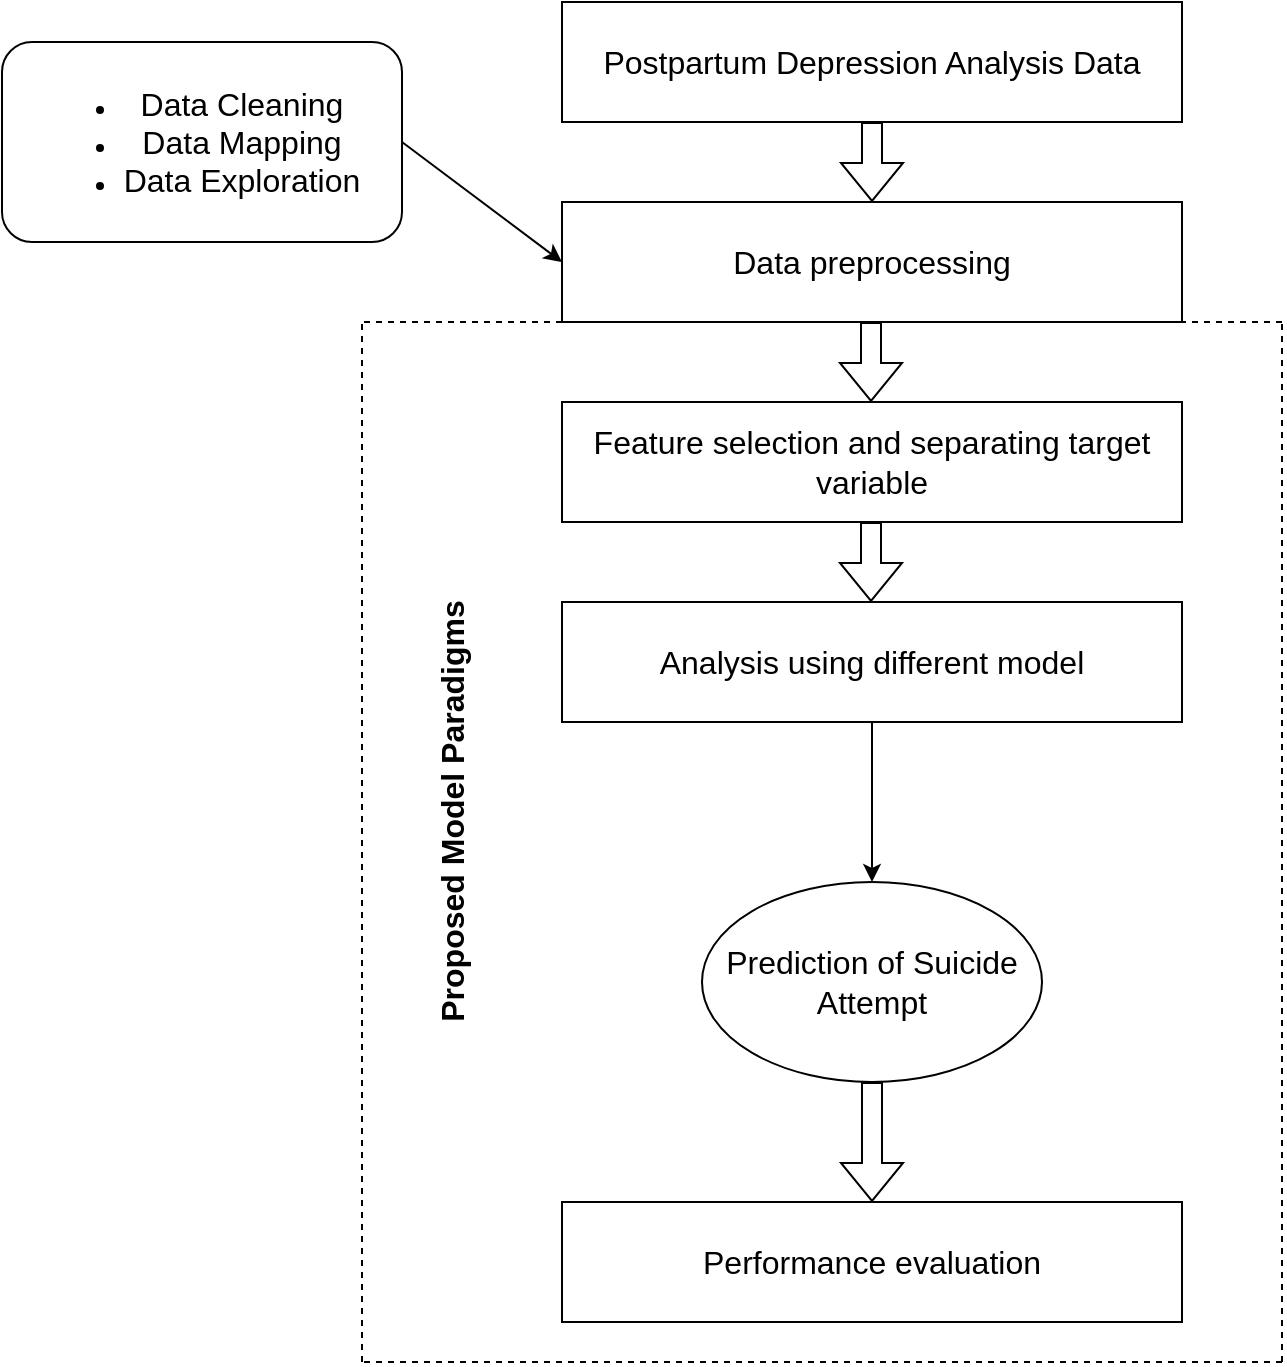 <mxfile version="24.6.5" type="device">
  <diagram name="Page-1" id="wR6ZHstSn_aNotOZ4V6f">
    <mxGraphModel dx="1500" dy="796" grid="1" gridSize="10" guides="1" tooltips="1" connect="1" arrows="1" fold="1" page="1" pageScale="1" pageWidth="850" pageHeight="1100" math="0" shadow="0">
      <root>
        <mxCell id="0" />
        <mxCell id="1" parent="0" />
        <mxCell id="anQrSzxMyg6n89FaQcpy-1" value="&lt;font style=&quot;font-size: 16px;&quot;&gt;Postpartum Depression Analysis Data&lt;/font&gt;" style="rounded=0;whiteSpace=wrap;html=1;" parent="1" vertex="1">
          <mxGeometry x="360" y="160" width="310" height="60" as="geometry" />
        </mxCell>
        <mxCell id="anQrSzxMyg6n89FaQcpy-2" value="&lt;font style=&quot;font-size: 16px;&quot;&gt;Data preprocessing&lt;/font&gt;" style="rounded=0;whiteSpace=wrap;html=1;" parent="1" vertex="1">
          <mxGeometry x="360" y="260" width="310" height="60" as="geometry" />
        </mxCell>
        <mxCell id="anQrSzxMyg6n89FaQcpy-3" value="&lt;font style=&quot;font-size: 16px;&quot;&gt;Feature selection and separating target variable&lt;/font&gt;" style="rounded=0;whiteSpace=wrap;html=1;" parent="1" vertex="1">
          <mxGeometry x="360" y="360" width="310" height="60" as="geometry" />
        </mxCell>
        <mxCell id="anQrSzxMyg6n89FaQcpy-5" value="&lt;font style=&quot;font-size: 16px;&quot;&gt;Analysis using different model&lt;/font&gt;" style="rounded=0;whiteSpace=wrap;html=1;" parent="1" vertex="1">
          <mxGeometry x="360" y="460" width="310" height="60" as="geometry" />
        </mxCell>
        <mxCell id="anQrSzxMyg6n89FaQcpy-6" value="&lt;font style=&quot;font-size: 16px;&quot;&gt;Performance evaluation&lt;/font&gt;" style="rounded=0;whiteSpace=wrap;html=1;" parent="1" vertex="1">
          <mxGeometry x="360" y="760" width="310" height="60" as="geometry" />
        </mxCell>
        <mxCell id="anQrSzxMyg6n89FaQcpy-7" value="&lt;ul&gt;&lt;li&gt;&lt;span style=&quot;font-size: 16px;&quot;&gt;Data Cleaning&lt;/span&gt;&lt;/li&gt;&lt;li&gt;&lt;span style=&quot;font-size: 16px;&quot;&gt;Data Mapping&lt;/span&gt;&lt;/li&gt;&lt;li&gt;&lt;span style=&quot;font-size: 16px;&quot;&gt;Data Exploration&lt;/span&gt;&lt;/li&gt;&lt;/ul&gt;" style="rounded=1;whiteSpace=wrap;html=1;align=center;" parent="1" vertex="1">
          <mxGeometry x="80" y="180" width="200" height="100" as="geometry" />
        </mxCell>
        <mxCell id="anQrSzxMyg6n89FaQcpy-9" value="" style="endArrow=classic;html=1;rounded=0;entryX=0;entryY=0.5;entryDx=0;entryDy=0;exitX=1;exitY=0.5;exitDx=0;exitDy=0;" parent="1" source="anQrSzxMyg6n89FaQcpy-7" target="anQrSzxMyg6n89FaQcpy-2" edge="1">
          <mxGeometry width="50" height="50" relative="1" as="geometry">
            <mxPoint x="180" y="420" as="sourcePoint" />
            <mxPoint x="230" y="370" as="targetPoint" />
          </mxGeometry>
        </mxCell>
        <mxCell id="anQrSzxMyg6n89FaQcpy-10" value="&lt;font style=&quot;font-size: 16px;&quot;&gt;Prediction of Suicide Attempt&lt;/font&gt;" style="ellipse;whiteSpace=wrap;html=1;" parent="1" vertex="1">
          <mxGeometry x="430" y="600" width="170" height="100" as="geometry" />
        </mxCell>
        <mxCell id="anQrSzxMyg6n89FaQcpy-12" value="" style="endArrow=classic;html=1;rounded=0;exitX=0.5;exitY=1;exitDx=0;exitDy=0;entryX=0.5;entryY=0;entryDx=0;entryDy=0;" parent="1" source="anQrSzxMyg6n89FaQcpy-5" target="anQrSzxMyg6n89FaQcpy-10" edge="1">
          <mxGeometry width="50" height="50" relative="1" as="geometry">
            <mxPoint x="400" y="610" as="sourcePoint" />
            <mxPoint x="470" y="580" as="targetPoint" />
          </mxGeometry>
        </mxCell>
        <mxCell id="anQrSzxMyg6n89FaQcpy-14" value="" style="shape=flexArrow;endArrow=classic;html=1;rounded=0;exitX=0.5;exitY=1;exitDx=0;exitDy=0;entryX=0.5;entryY=0;entryDx=0;entryDy=0;" parent="1" source="anQrSzxMyg6n89FaQcpy-10" target="anQrSzxMyg6n89FaQcpy-6" edge="1">
          <mxGeometry width="50" height="50" relative="1" as="geometry">
            <mxPoint x="400" y="780" as="sourcePoint" />
            <mxPoint x="250" y="720" as="targetPoint" />
          </mxGeometry>
        </mxCell>
        <mxCell id="anQrSzxMyg6n89FaQcpy-18" value="" style="endArrow=none;dashed=1;html=1;rounded=0;" parent="1" edge="1">
          <mxGeometry width="50" height="50" relative="1" as="geometry">
            <mxPoint x="260" y="840" as="sourcePoint" />
            <mxPoint x="260" y="320" as="targetPoint" />
          </mxGeometry>
        </mxCell>
        <mxCell id="anQrSzxMyg6n89FaQcpy-19" value="" style="endArrow=none;dashed=1;html=1;rounded=0;" parent="1" edge="1">
          <mxGeometry width="50" height="50" relative="1" as="geometry">
            <mxPoint x="720" y="840" as="sourcePoint" />
            <mxPoint x="260" y="840" as="targetPoint" />
          </mxGeometry>
        </mxCell>
        <mxCell id="anQrSzxMyg6n89FaQcpy-20" value="" style="endArrow=none;dashed=1;html=1;rounded=0;" parent="1" edge="1">
          <mxGeometry width="50" height="50" relative="1" as="geometry">
            <mxPoint x="720" y="840" as="sourcePoint" />
            <mxPoint x="720" y="320" as="targetPoint" />
          </mxGeometry>
        </mxCell>
        <mxCell id="anQrSzxMyg6n89FaQcpy-21" value="" style="endArrow=none;dashed=1;html=1;rounded=0;" parent="1" edge="1">
          <mxGeometry width="50" height="50" relative="1" as="geometry">
            <mxPoint x="720" y="320" as="sourcePoint" />
            <mxPoint x="260" y="320" as="targetPoint" />
          </mxGeometry>
        </mxCell>
        <mxCell id="anQrSzxMyg6n89FaQcpy-22" value="" style="shape=flexArrow;endArrow=classic;html=1;rounded=0;exitX=0.5;exitY=1;exitDx=0;exitDy=0;" parent="1" source="anQrSzxMyg6n89FaQcpy-1" target="anQrSzxMyg6n89FaQcpy-2" edge="1">
          <mxGeometry width="50" height="50" relative="1" as="geometry">
            <mxPoint x="400" y="330" as="sourcePoint" />
            <mxPoint x="450" y="280" as="targetPoint" />
          </mxGeometry>
        </mxCell>
        <mxCell id="anQrSzxMyg6n89FaQcpy-23" value="" style="shape=flexArrow;endArrow=classic;html=1;rounded=0;exitX=0.5;exitY=1;exitDx=0;exitDy=0;" parent="1" edge="1">
          <mxGeometry width="50" height="50" relative="1" as="geometry">
            <mxPoint x="514.5" y="320" as="sourcePoint" />
            <mxPoint x="514.5" y="360" as="targetPoint" />
          </mxGeometry>
        </mxCell>
        <mxCell id="anQrSzxMyg6n89FaQcpy-27" value="" style="shape=flexArrow;endArrow=classic;html=1;rounded=0;exitX=0.5;exitY=1;exitDx=0;exitDy=0;" parent="1" edge="1">
          <mxGeometry width="50" height="50" relative="1" as="geometry">
            <mxPoint x="514.5" y="420" as="sourcePoint" />
            <mxPoint x="514.5" y="460" as="targetPoint" />
          </mxGeometry>
        </mxCell>
        <mxCell id="anQrSzxMyg6n89FaQcpy-32" value="&lt;font style=&quot;font-size: 16px;&quot;&gt;&lt;b&gt;Proposed Model Paradigms&lt;/b&gt;&lt;/font&gt;" style="text;html=1;align=center;verticalAlign=middle;resizable=0;points=[];autosize=1;strokeColor=none;fillColor=none;rotation=-90;" parent="1" vertex="1">
          <mxGeometry x="190" y="550" width="230" height="30" as="geometry" />
        </mxCell>
      </root>
    </mxGraphModel>
  </diagram>
</mxfile>
